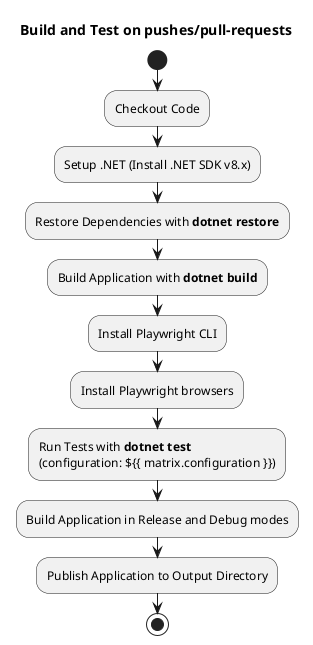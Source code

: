 @startuml
title Build and Test on pushes/pull-requests

start

:Checkout Code;
:Setup .NET (Install .NET SDK v8.x);
:Restore Dependencies with **dotnet restore**;
:Build Application with **dotnet build**;

:Install Playwright CLI;
:Install Playwright browsers;

:Run Tests with **dotnet test**
(configuration: ${{ matrix.configuration }});

:Build Application in Release and Debug modes;
:Publish Application to Output Directory;

stop
@enduml
